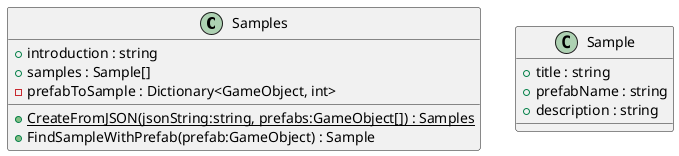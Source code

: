 @startuml
class Samples {
    + introduction : string
    + samples : Sample[]
    - prefabToSample : Dictionary<GameObject, int>
    + {static} CreateFromJSON(jsonString:string, prefabs:GameObject[]) : Samples
    + FindSampleWithPrefab(prefab:GameObject) : Sample
}
class Sample {
    + title : string
    + prefabName : string
    + description : string
}
@enduml
